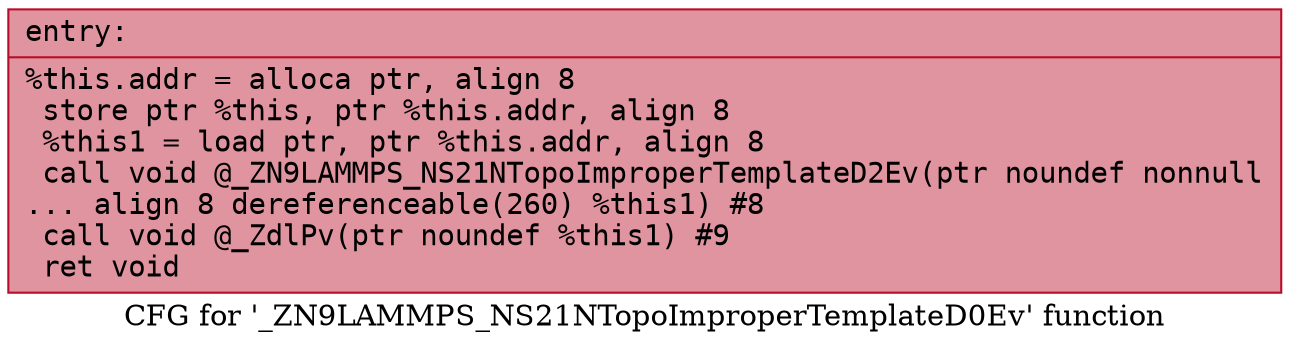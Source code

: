 digraph "CFG for '_ZN9LAMMPS_NS21NTopoImproperTemplateD0Ev' function" {
	label="CFG for '_ZN9LAMMPS_NS21NTopoImproperTemplateD0Ev' function";

	Node0x559a3c367b90 [shape=record,color="#b70d28ff", style=filled, fillcolor="#b70d2870" fontname="Courier",label="{entry:\l|  %this.addr = alloca ptr, align 8\l  store ptr %this, ptr %this.addr, align 8\l  %this1 = load ptr, ptr %this.addr, align 8\l  call void @_ZN9LAMMPS_NS21NTopoImproperTemplateD2Ev(ptr noundef nonnull\l... align 8 dereferenceable(260) %this1) #8\l  call void @_ZdlPv(ptr noundef %this1) #9\l  ret void\l}"];
}
